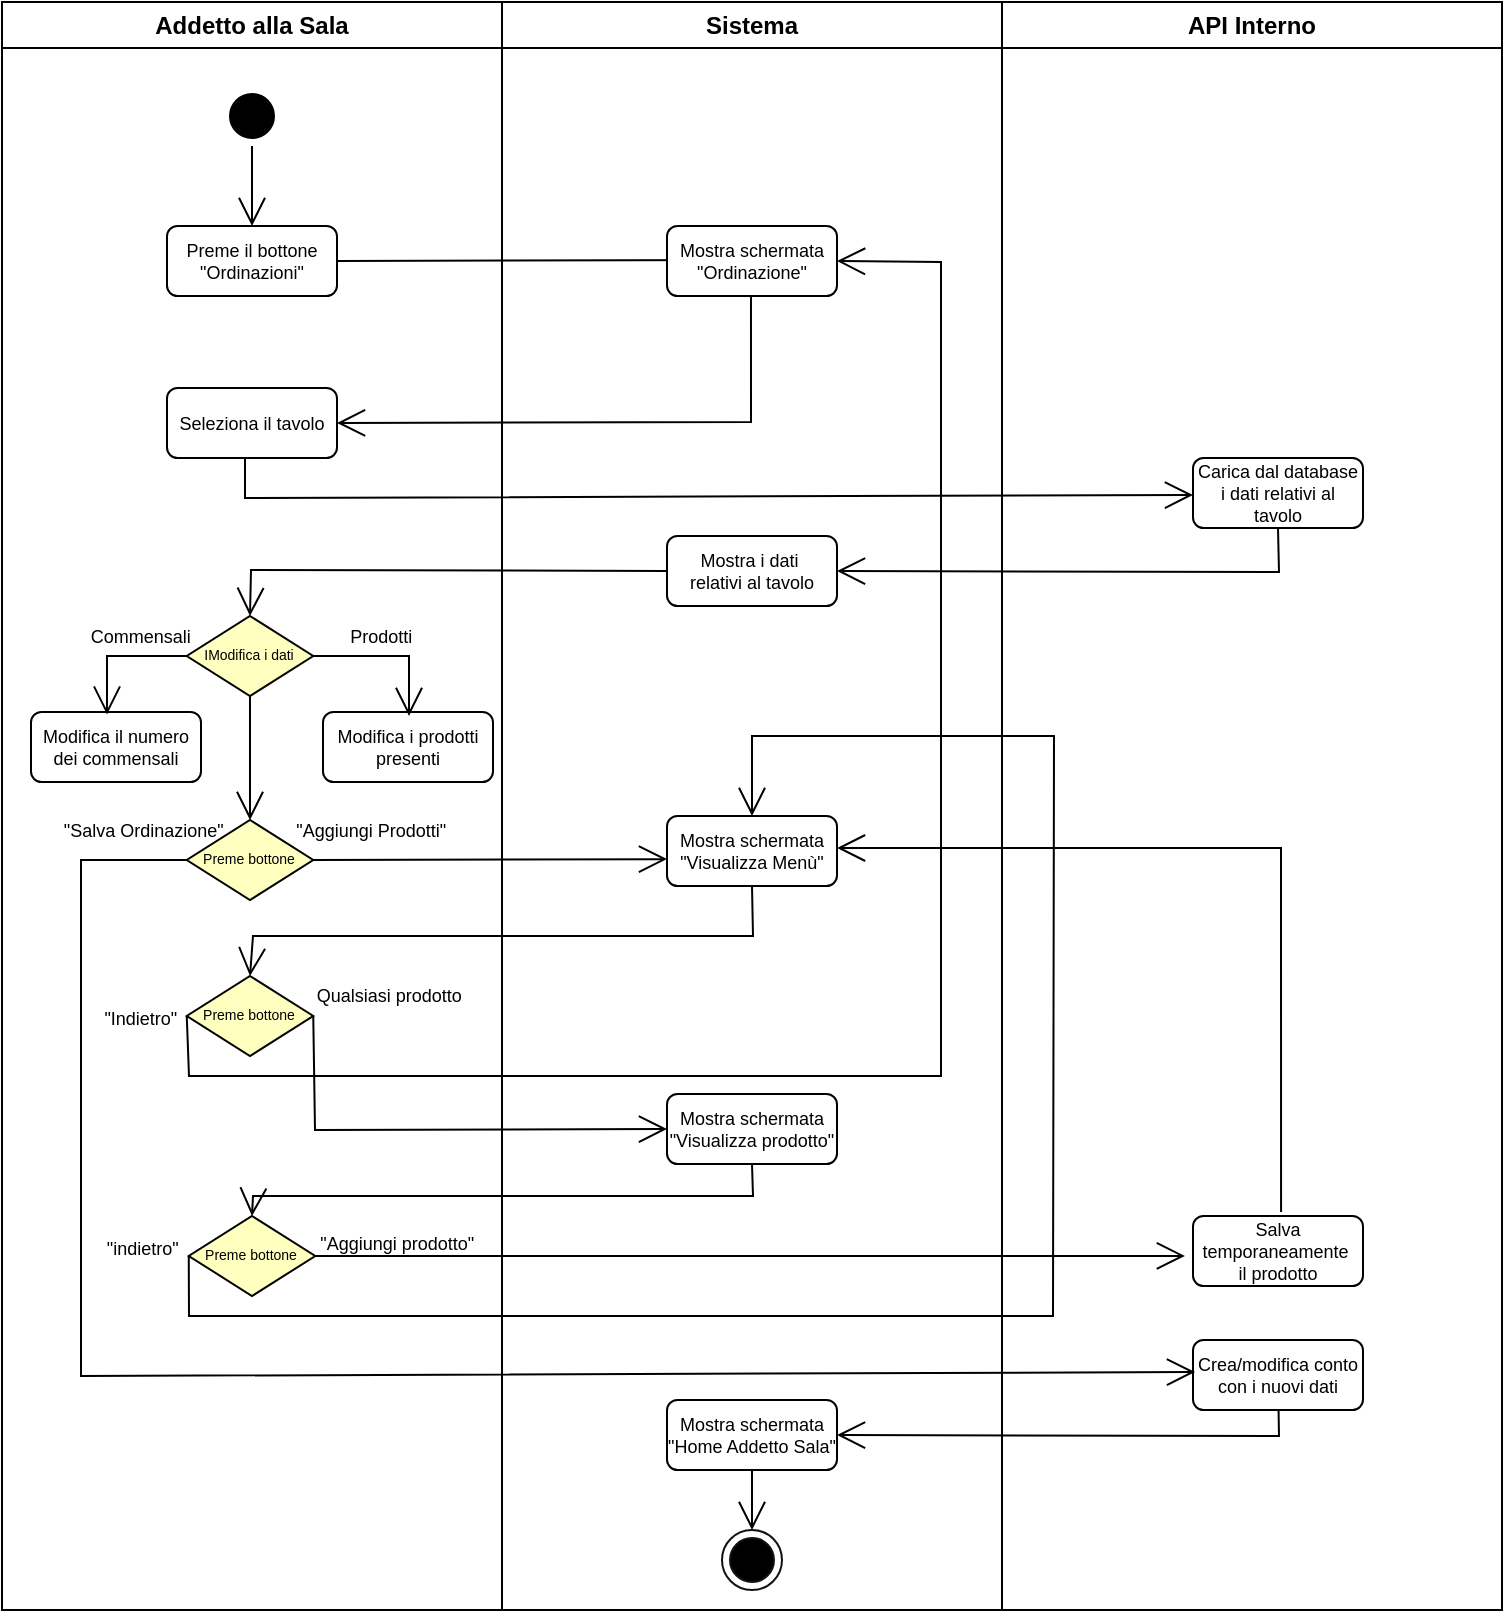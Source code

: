 <mxfile version="20.8.16" type="device"><diagram name="Page-1" id="e7e014a7-5840-1c2e-5031-d8a46d1fe8dd"><mxGraphModel dx="1434" dy="844" grid="1" gridSize="10" guides="1" tooltips="1" connect="1" arrows="1" fold="1" page="1" pageScale="1" pageWidth="827" pageHeight="1169" background="none" math="0" shadow="0"><root><mxCell id="0"/><mxCell id="1" parent="0"/><mxCell id="2" value="Addetto alla Sala" style="swimlane;whiteSpace=wrap" parent="1" vertex="1"><mxGeometry x="39" y="183" width="250" height="804" as="geometry"/></mxCell><mxCell id="5" value="" style="ellipse;shape=startState;fillColor=#000000;strokeColor=#000000;" parent="2" vertex="1"><mxGeometry x="110" y="42" width="30" height="30" as="geometry"/></mxCell><mxCell id="vfh_crtKAgspOHQiJ0qC-41" value="Preme il bottone &#10;&quot;Ordinazioni&quot;" style="strokeColor=#000000;fontSize=9;rounded=1;" parent="2" vertex="1"><mxGeometry x="82.5" y="112" width="85" height="35" as="geometry"/></mxCell><mxCell id="vfh_crtKAgspOHQiJ0qC-43" value="" style="endArrow=open;endFill=1;endSize=12;html=1;rounded=0;fontSize=9;strokeWidth=1;exitX=0.5;exitY=1;exitDx=0;exitDy=0;" parent="2" source="5" target="vfh_crtKAgspOHQiJ0qC-41" edge="1"><mxGeometry width="160" relative="1" as="geometry"><mxPoint x="135.5" y="82" as="sourcePoint"/><mxPoint x="264" y="81.92" as="targetPoint"/></mxGeometry></mxCell><mxCell id="vfh_crtKAgspOHQiJ0qC-42" value="" style="endArrow=open;endFill=1;endSize=12;html=1;rounded=0;fontSize=9;strokeWidth=1;exitX=1;exitY=0.5;exitDx=0;exitDy=0;" parent="2" source="vfh_crtKAgspOHQiJ0qC-41" edge="1"><mxGeometry width="160" relative="1" as="geometry"><mxPoint x="199.5" y="129" as="sourcePoint"/><mxPoint x="375.5" y="129" as="targetPoint"/></mxGeometry></mxCell><mxCell id="vfh_crtKAgspOHQiJ0qC-45" value="Seleziona il tavolo" style="strokeColor=#000000;fontSize=9;rounded=1;" parent="2" vertex="1"><mxGeometry x="82.5" y="193" width="85" height="35" as="geometry"/></mxCell><mxCell id="vfh_crtKAgspOHQiJ0qC-47" value="Modifica il numero&#10;dei commensali" style="strokeColor=#000000;fontSize=9;rounded=1;" parent="2" vertex="1"><mxGeometry x="14.5" y="355" width="85" height="35" as="geometry"/></mxCell><mxCell id="vfh_crtKAgspOHQiJ0qC-49" value="Preme bottone" style="rhombus;fillColor=#ffffc0;strokeColor=#000000;whiteSpace=wrap;spacing=0;fontSize=7;align=center;" parent="2" vertex="1"><mxGeometry x="92.38" y="409" width="63.25" height="40" as="geometry"/></mxCell><mxCell id="vfh_crtKAgspOHQiJ0qC-52" value="IModifica i dati" style="rhombus;fillColor=#ffffc0;strokeColor=#000000;whiteSpace=wrap;spacing=0;fontSize=7;align=center;" parent="2" vertex="1"><mxGeometry x="92.37" y="307" width="63.25" height="40" as="geometry"/></mxCell><mxCell id="vfh_crtKAgspOHQiJ0qC-57" value="Preme bottone" style="rhombus;fillColor=#ffffc0;strokeColor=#000000;whiteSpace=wrap;spacing=0;fontSize=7;align=center;" parent="2" vertex="1"><mxGeometry x="92.38" y="487" width="63.25" height="40" as="geometry"/></mxCell><mxCell id="vfh_crtKAgspOHQiJ0qC-59" value="Preme bottone" style="rhombus;fillColor=#ffffc0;strokeColor=#000000;whiteSpace=wrap;spacing=0;fontSize=7;align=center;" parent="2" vertex="1"><mxGeometry x="93.38" y="607" width="63.25" height="40" as="geometry"/></mxCell><mxCell id="vfh_crtKAgspOHQiJ0qC-64" value="Commensali" style="endArrow=open;endFill=1;endSize=12;rounded=0;fontSize=9;strokeWidth=1;exitX=0;exitY=0.5;exitDx=0;exitDy=0;entryX=0.447;entryY=0.037;entryDx=0;entryDy=0;entryPerimeter=0;" parent="2" edge="1"><mxGeometry x="-0.339" y="-10" width="160" relative="1" as="geometry"><mxPoint x="92.37" y="327" as="sourcePoint"/><mxPoint x="52.495" y="356.295" as="targetPoint"/><Array as="points"><mxPoint x="52.5" y="327"/></Array><mxPoint as="offset"/></mxGeometry></mxCell><mxCell id="vfh_crtKAgspOHQiJ0qC-83" value="" style="endArrow=open;endFill=1;endSize=12;html=1;rounded=0;fontSize=9;strokeWidth=1;exitX=0.5;exitY=1;exitDx=0;exitDy=0;" parent="2" source="vfh_crtKAgspOHQiJ0qC-52" target="vfh_crtKAgspOHQiJ0qC-49" edge="1"><mxGeometry width="160" relative="1" as="geometry"><mxPoint x="235.5" y="349" as="sourcePoint"/><mxPoint x="425.5" y="349" as="targetPoint"/></mxGeometry></mxCell><mxCell id="vfh_crtKAgspOHQiJ0qC-87" value="Modifica i prodotti&#10;presenti" style="strokeColor=#000000;fontSize=9;rounded=1;" parent="2" vertex="1"><mxGeometry x="160.5" y="355" width="85" height="35" as="geometry"/></mxCell><mxCell id="vfh_crtKAgspOHQiJ0qC-90" value="Prodotti" style="endArrow=open;endFill=1;endSize=12;rounded=0;fontSize=9;strokeWidth=1;exitX=1;exitY=0.5;exitDx=0;exitDy=0;entryX=0.506;entryY=0.057;entryDx=0;entryDy=0;entryPerimeter=0;" parent="2" source="vfh_crtKAgspOHQiJ0qC-52" target="vfh_crtKAgspOHQiJ0qC-87" edge="1"><mxGeometry x="-0.13" y="10" width="160" relative="1" as="geometry"><mxPoint x="175.5" y="309" as="sourcePoint"/><mxPoint x="235.5" y="339" as="targetPoint"/><Array as="points"><mxPoint x="203.5" y="327"/></Array><mxPoint as="offset"/></mxGeometry></mxCell><mxCell id="3" value="Sistema" style="swimlane;whiteSpace=wrap" parent="1" vertex="1"><mxGeometry x="289" y="183" width="250" height="804" as="geometry"/></mxCell><mxCell id="vfh_crtKAgspOHQiJ0qC-44" value="Mostra schermata&#10;&quot;Ordinazione&quot;" style="strokeColor=#000000;fontSize=9;rounded=1;" parent="3" vertex="1"><mxGeometry x="82.5" y="112" width="85" height="35" as="geometry"/></mxCell><mxCell id="vfh_crtKAgspOHQiJ0qC-46" value="Mostra i dati &#10;relativi al tavolo" style="strokeColor=#000000;fontSize=9;rounded=1;" parent="3" vertex="1"><mxGeometry x="82.5" y="267" width="85" height="35" as="geometry"/></mxCell><mxCell id="vfh_crtKAgspOHQiJ0qC-50" value="Mostra schermata&#10;&quot;Home Addetto Sala&quot;" style="strokeColor=#000000;fontSize=9;rounded=1;" parent="3" vertex="1"><mxGeometry x="82.5" y="699" width="85" height="35" as="geometry"/></mxCell><mxCell id="vfh_crtKAgspOHQiJ0qC-55" value="Mostra schermata&#10;&quot;Visualizza Menù&quot;" style="strokeColor=#000000;fontSize=9;rounded=1;" parent="3" vertex="1"><mxGeometry x="82.5" y="407" width="85" height="35" as="geometry"/></mxCell><mxCell id="vfh_crtKAgspOHQiJ0qC-58" value="Mostra schermata&#10;&quot;Visualizza prodotto&quot;" style="strokeColor=#000000;fontSize=9;rounded=1;" parent="3" vertex="1"><mxGeometry x="82.5" y="546" width="85" height="35" as="geometry"/></mxCell><mxCell id="38" value="" style="ellipse;shape=endState;fillColor=#000000;strokeColor=#121212;" parent="3" vertex="1"><mxGeometry x="110" y="764" width="30" height="30" as="geometry"/></mxCell><mxCell id="vfh_crtKAgspOHQiJ0qC-92" value="" style="endArrow=open;endFill=1;endSize=12;html=1;rounded=0;fontSize=9;strokeWidth=1;exitX=0.5;exitY=1;exitDx=0;exitDy=0;entryX=0.5;entryY=0;entryDx=0;entryDy=0;" parent="3" source="vfh_crtKAgspOHQiJ0qC-50" target="38" edge="1"><mxGeometry width="160" relative="1" as="geometry"><mxPoint x="124.5" y="747" as="sourcePoint"/><mxPoint x="74.5" y="777" as="targetPoint"/></mxGeometry></mxCell><mxCell id="4" value="API Interno" style="swimlane;whiteSpace=wrap" parent="1" vertex="1"><mxGeometry x="539" y="183" width="250" height="804" as="geometry"/></mxCell><mxCell id="vfh_crtKAgspOHQiJ0qC-74" value="Salva&#10;temporaneamente &#10;il prodotto" style="strokeColor=#000000;fontSize=9;rounded=1;" parent="4" vertex="1"><mxGeometry x="95.5" y="607" width="85" height="35" as="geometry"/></mxCell><mxCell id="vfh_crtKAgspOHQiJ0qC-85" value="Crea/modifica conto&#10;con i nuovi dati" style="strokeColor=#000000;fontSize=9;rounded=1;" parent="4" vertex="1"><mxGeometry x="95.5" y="669" width="85" height="35" as="geometry"/></mxCell><mxCell id="m1yTOo-GPtxDC_JN5f1o-38" value="Carica dal database&#10;i dati relativi al&#10;tavolo" style="strokeColor=#000000;fontSize=9;rounded=1;" parent="4" vertex="1"><mxGeometry x="95.5" y="228" width="85" height="35" as="geometry"/></mxCell><mxCell id="vfh_crtKAgspOHQiJ0qC-60" value="" style="endArrow=open;endFill=1;endSize=12;html=1;rounded=0;fontSize=9;strokeWidth=1;exitX=0.494;exitY=1;exitDx=0;exitDy=0;exitPerimeter=0;entryX=1;entryY=0.5;entryDx=0;entryDy=0;" parent="1" source="vfh_crtKAgspOHQiJ0qC-44" target="vfh_crtKAgspOHQiJ0qC-45" edge="1"><mxGeometry width="160" relative="1" as="geometry"><mxPoint x="209.5" y="410" as="sourcePoint"/><mxPoint x="238.5" y="393" as="targetPoint"/><Array as="points"><mxPoint x="413.5" y="393"/></Array></mxGeometry></mxCell><mxCell id="vfh_crtKAgspOHQiJ0qC-61" value="" style="endArrow=open;endFill=1;endSize=12;html=1;rounded=0;fontSize=9;strokeWidth=1;entryX=0;entryY=0.5;entryDx=0;entryDy=0;" parent="1" edge="1"><mxGeometry width="160" relative="1" as="geometry"><mxPoint x="160.5" y="411" as="sourcePoint"/><mxPoint x="634.5" y="429.5" as="targetPoint"/><Array as="points"><mxPoint x="160.5" y="431"/></Array></mxGeometry></mxCell><mxCell id="vfh_crtKAgspOHQiJ0qC-62" value="" style="endArrow=open;endFill=1;endSize=12;html=1;rounded=0;fontSize=9;strokeWidth=1;entryX=0.5;entryY=0;entryDx=0;entryDy=0;exitX=0;exitY=0.5;exitDx=0;exitDy=0;" parent="1" source="vfh_crtKAgspOHQiJ0qC-46" target="vfh_crtKAgspOHQiJ0qC-52" edge="1"><mxGeometry width="160" relative="1" as="geometry"><mxPoint x="359.5" y="467.5" as="sourcePoint"/><mxPoint x="118.995" y="475" as="targetPoint"/><Array as="points"><mxPoint x="163.5" y="467"/></Array></mxGeometry></mxCell><mxCell id="vfh_crtKAgspOHQiJ0qC-68" value="" style="endArrow=open;endFill=1;endSize=12;html=1;rounded=0;fontSize=9;strokeWidth=1;entryX=0.5;entryY=0;entryDx=0;entryDy=0;exitX=0.5;exitY=1;exitDx=0;exitDy=0;" parent="1" source="vfh_crtKAgspOHQiJ0qC-55" target="vfh_crtKAgspOHQiJ0qC-57" edge="1"><mxGeometry width="160" relative="1" as="geometry"><mxPoint x="414.5" y="640" as="sourcePoint"/><mxPoint x="564.5" y="650" as="targetPoint"/><Array as="points"><mxPoint x="414.5" y="650"/><mxPoint x="164.5" y="650"/></Array></mxGeometry></mxCell><mxCell id="vfh_crtKAgspOHQiJ0qC-69" value="Qualsiasi prodotto" style="endArrow=open;endFill=1;endSize=12;rounded=0;fontSize=9;strokeWidth=1;exitX=1;exitY=0.5;exitDx=0;exitDy=0;entryX=0;entryY=0.5;entryDx=0;entryDy=0;labelBackgroundColor=none;" parent="1" source="vfh_crtKAgspOHQiJ0qC-57" target="vfh_crtKAgspOHQiJ0qC-58" edge="1"><mxGeometry x="-1" y="39" width="160" relative="1" as="geometry"><mxPoint x="214.5" y="740" as="sourcePoint"/><mxPoint x="354.5" y="752" as="targetPoint"/><Array as="points"><mxPoint x="195.5" y="747"/></Array><mxPoint x="-1" y="-10" as="offset"/></mxGeometry></mxCell><mxCell id="vfh_crtKAgspOHQiJ0qC-70" value="&quot;Indietro&quot;" style="endArrow=open;endFill=1;endSize=12;rounded=0;fontSize=9;strokeWidth=1;exitX=0;exitY=0.5;exitDx=0;exitDy=0;entryX=1;entryY=0.5;entryDx=0;entryDy=0;" parent="1" source="vfh_crtKAgspOHQiJ0qC-57" target="vfh_crtKAgspOHQiJ0qC-44" edge="1"><mxGeometry x="-1" y="-23" width="160" relative="1" as="geometry"><mxPoint x="214.5" y="755" as="sourcePoint"/><mxPoint x="478.5" y="310" as="targetPoint"/><Array as="points"><mxPoint x="132.5" y="720"/><mxPoint x="508.5" y="720"/><mxPoint x="508.5" y="313"/></Array><mxPoint as="offset"/></mxGeometry></mxCell><mxCell id="vfh_crtKAgspOHQiJ0qC-75" value="&quot;Aggiungi prodotto&quot;" style="endArrow=open;endFill=1;endSize=12;rounded=0;fontSize=9;strokeWidth=1;entryX=-0.024;entryY=0.571;entryDx=0;entryDy=0;entryPerimeter=0;spacingTop=7;labelBackgroundColor=none;exitX=1;exitY=0.5;exitDx=0;exitDy=0;" parent="1" source="vfh_crtKAgspOHQiJ0qC-59" edge="1"><mxGeometry x="-0.811" y="10" width="160" relative="1" as="geometry"><mxPoint x="208.63" y="810" as="sourcePoint"/><mxPoint x="630.46" y="809.985" as="targetPoint"/><mxPoint as="offset"/></mxGeometry></mxCell><mxCell id="vfh_crtKAgspOHQiJ0qC-76" value="" style="endArrow=open;endFill=1;endSize=12;html=1;rounded=0;fontSize=9;strokeWidth=1;exitX=0.518;exitY=-0.057;exitDx=0;exitDy=0;exitPerimeter=0;entryX=1;entryY=0.457;entryDx=0;entryDy=0;entryPerimeter=0;" parent="1" source="vfh_crtKAgspOHQiJ0qC-74" target="vfh_crtKAgspOHQiJ0qC-55" edge="1"><mxGeometry width="160" relative="1" as="geometry"><mxPoint x="564.5" y="680.02" as="sourcePoint"/><mxPoint x="678.5" y="600" as="targetPoint"/><Array as="points"><mxPoint x="678.5" y="606"/></Array></mxGeometry></mxCell><mxCell id="vfh_crtKAgspOHQiJ0qC-84" value="&quot;Aggiungi Prodotti&quot;" style="endArrow=open;endFill=1;endSize=12;rounded=0;fontSize=9;strokeWidth=1;exitX=1;exitY=0.5;exitDx=0;exitDy=0;entryX=0;entryY=0.616;entryDx=0;entryDy=0;entryPerimeter=0;" parent="1" source="vfh_crtKAgspOHQiJ0qC-49" target="vfh_crtKAgspOHQiJ0qC-55" edge="1"><mxGeometry x="-0.67" y="15" width="160" relative="1" as="geometry"><mxPoint x="214.5" y="572" as="sourcePoint"/><mxPoint x="368.5" y="612" as="targetPoint"/><mxPoint as="offset"/></mxGeometry></mxCell><mxCell id="vfh_crtKAgspOHQiJ0qC-86" value="&quot;Salva Ordinazione&quot;" style="endArrow=open;endFill=1;endSize=12;rounded=0;fontSize=9;strokeWidth=1;entryX=0.012;entryY=0.457;entryDx=0;entryDy=0;entryPerimeter=0;exitX=0;exitY=0.5;exitDx=0;exitDy=0;labelBackgroundColor=none;" parent="1" source="vfh_crtKAgspOHQiJ0qC-49" target="vfh_crtKAgspOHQiJ0qC-85" edge="1"><mxGeometry x="-0.95" y="-15" width="160" relative="1" as="geometry"><mxPoint x="84.5" y="612" as="sourcePoint"/><mxPoint x="400.37" y="891" as="targetPoint"/><Array as="points"><mxPoint x="78.5" y="612"/><mxPoint x="78.5" y="870"/></Array><mxPoint as="offset"/></mxGeometry></mxCell><mxCell id="vfh_crtKAgspOHQiJ0qC-91" value="" style="endArrow=open;endFill=1;endSize=12;html=1;rounded=0;fontSize=9;strokeWidth=1;entryX=1;entryY=0.5;entryDx=0;entryDy=0;" parent="1" source="vfh_crtKAgspOHQiJ0qC-85" target="vfh_crtKAgspOHQiJ0qC-50" edge="1"><mxGeometry width="160" relative="1" as="geometry"><mxPoint x="678.5" y="890" as="sourcePoint"/><mxPoint x="478.5" y="900" as="targetPoint"/><Array as="points"><mxPoint x="677.5" y="900"/></Array></mxGeometry></mxCell><mxCell id="m1yTOo-GPtxDC_JN5f1o-39" value="" style="endArrow=open;endFill=1;endSize=12;html=1;rounded=0;fontSize=9;strokeWidth=1;exitX=0.5;exitY=1;exitDx=0;exitDy=0;entryX=1;entryY=0.5;entryDx=0;entryDy=0;" parent="1" source="m1yTOo-GPtxDC_JN5f1o-38" target="vfh_crtKAgspOHQiJ0qC-46" edge="1"><mxGeometry width="160" relative="1" as="geometry"><mxPoint x="584.5" y="537" as="sourcePoint"/><mxPoint x="478.5" y="467" as="targetPoint"/><Array as="points"><mxPoint x="677.5" y="468"/></Array></mxGeometry></mxCell><mxCell id="vfh_crtKAgspOHQiJ0qC-71" value="" style="endArrow=open;endFill=1;endSize=12;html=1;rounded=0;fontSize=9;strokeWidth=1;entryX=0.5;entryY=0;entryDx=0;entryDy=0;exitX=0.5;exitY=1;exitDx=0;exitDy=0;" parent="1" source="vfh_crtKAgspOHQiJ0qC-58" target="vfh_crtKAgspOHQiJ0qC-59" edge="1"><mxGeometry width="160" relative="1" as="geometry"><mxPoint x="428.5" y="790" as="sourcePoint"/><mxPoint x="174.5" y="790" as="targetPoint"/><Array as="points"><mxPoint x="414.5" y="780"/><mxPoint x="164.5" y="780"/></Array></mxGeometry></mxCell><mxCell id="vfh_crtKAgspOHQiJ0qC-72" value="&quot;indietro&quot;" style="endArrow=open;endFill=1;endSize=12;rounded=0;fontSize=9;strokeWidth=1;exitX=0;exitY=0.5;exitDx=0;exitDy=0;labelBackgroundColor=none;entryX=0.5;entryY=0;entryDx=0;entryDy=0;" parent="1" source="vfh_crtKAgspOHQiJ0qC-59" target="vfh_crtKAgspOHQiJ0qC-55" edge="1"><mxGeometry x="-1" y="-23" width="160" relative="1" as="geometry"><mxPoint x="147.38" y="810.99" as="sourcePoint"/><mxPoint x="390" y="550" as="targetPoint"/><Array as="points"><mxPoint x="132.5" y="840"/><mxPoint x="564.5" y="840"/><mxPoint x="565" y="550"/><mxPoint x="414" y="550"/></Array><mxPoint y="-4" as="offset"/></mxGeometry></mxCell></root></mxGraphModel></diagram></mxfile>